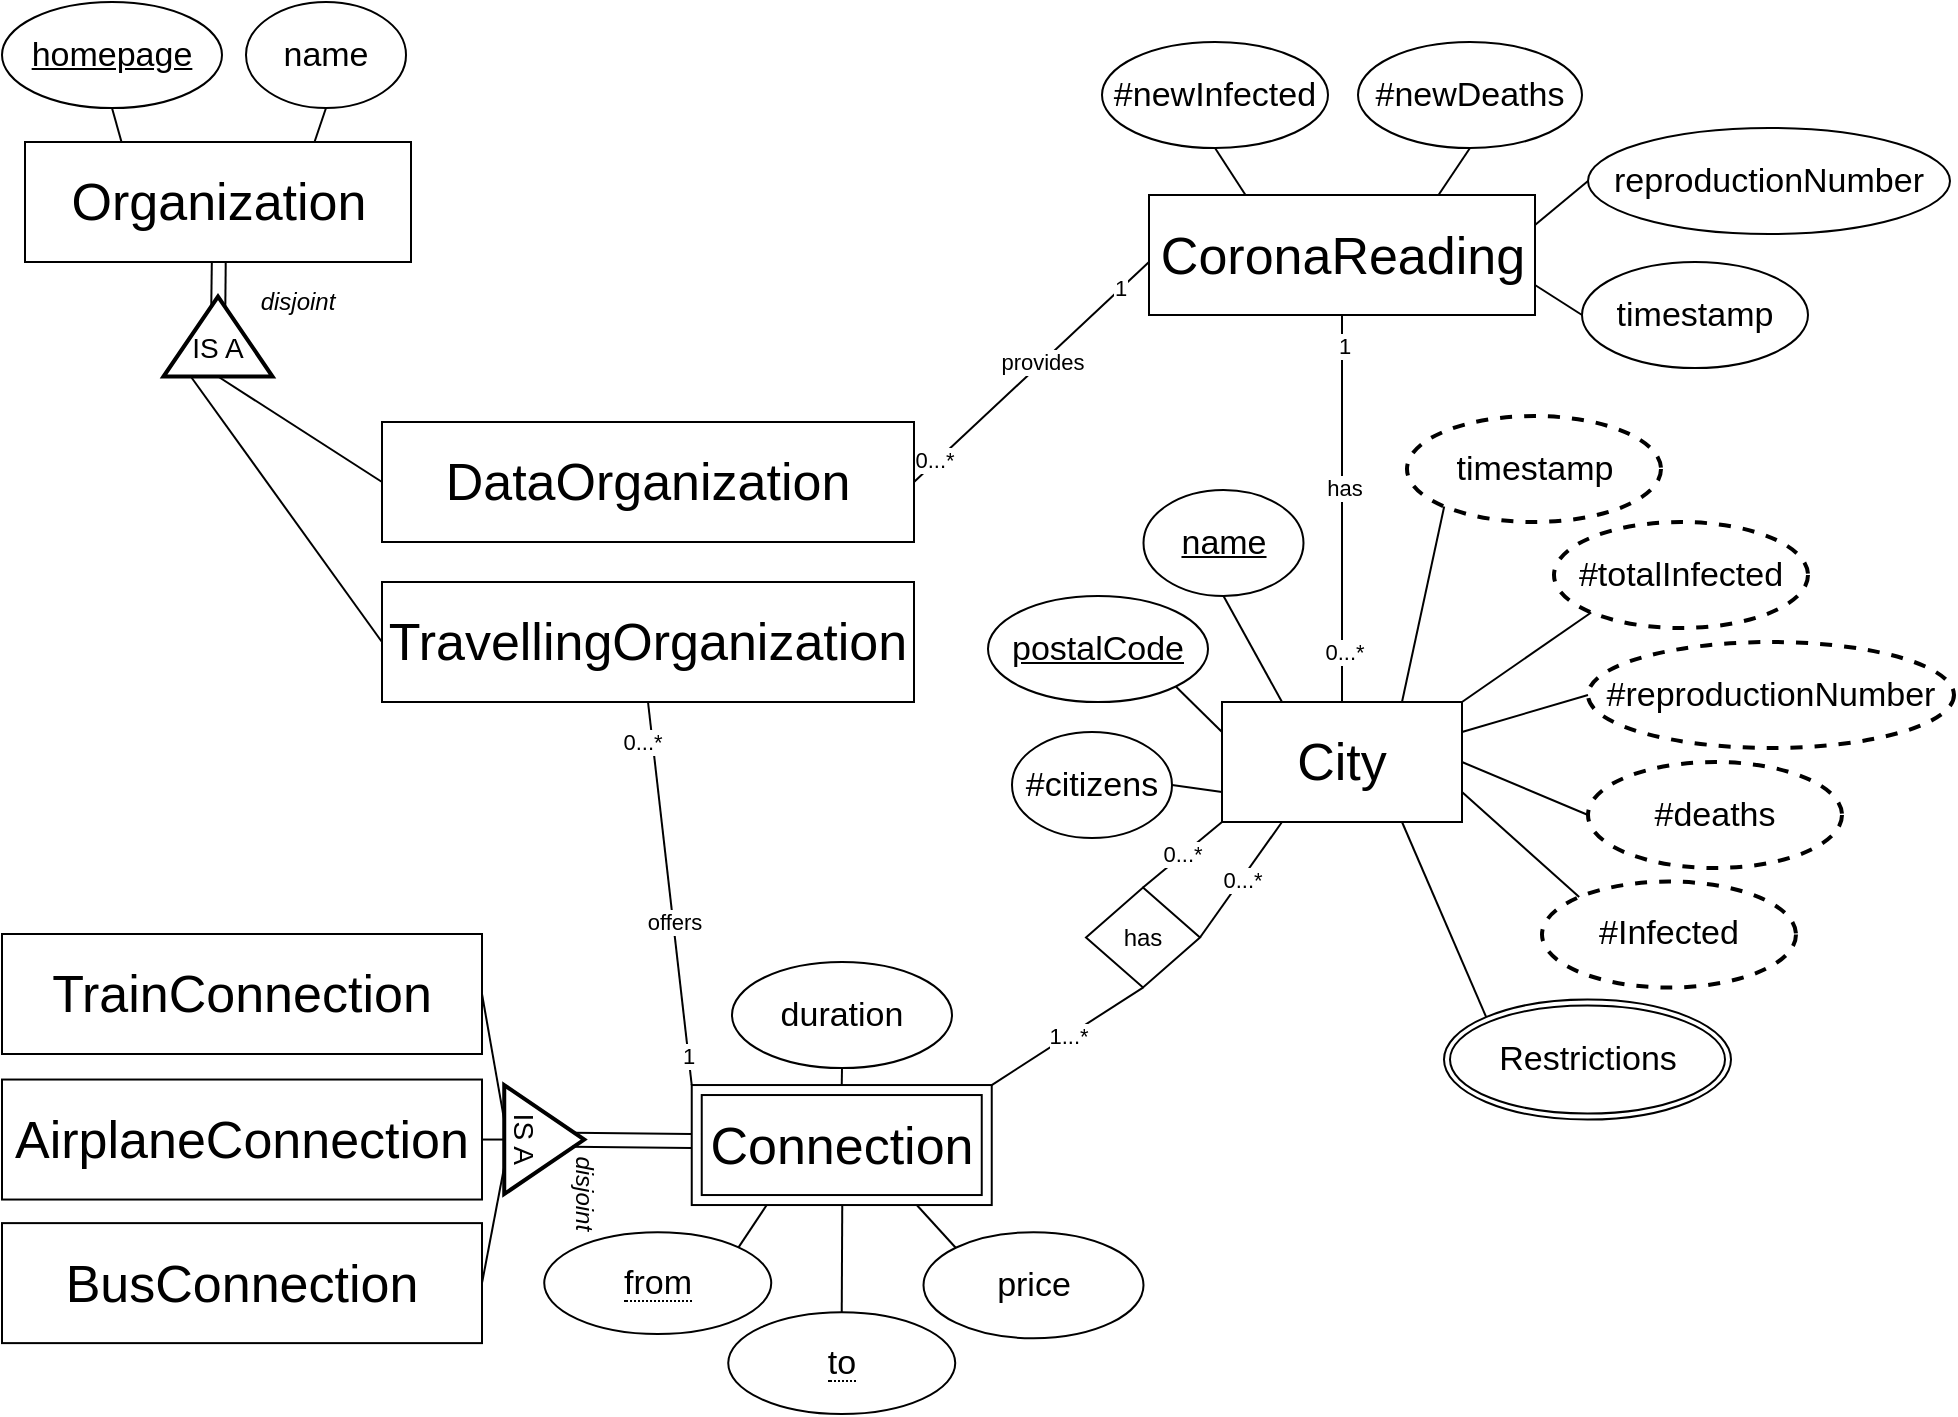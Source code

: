 <mxfile version="13.10.2" type="device"><diagram id="ZjA8rYTFpwmVR6wOcmPj" name="Page-1"><mxGraphModel dx="3822" dy="1540" grid="0" gridSize="10" guides="1" tooltips="1" connect="1" arrows="1" fold="1" page="0" pageScale="1" pageWidth="827" pageHeight="1169" math="0" shadow="0"><root><mxCell id="0"/><mxCell id="1" parent="0"/><mxCell id="8H0sQJCH0B06Cu_fK3J2-17" value="&lt;font style=&quot;font-size: 26px&quot;&gt;City&lt;/font&gt;" style="rounded=0;whiteSpace=wrap;html=1;" parent="1" vertex="1"><mxGeometry x="-1700" y="-160" width="120" height="60" as="geometry"/></mxCell><mxCell id="8H0sQJCH0B06Cu_fK3J2-23" value="&lt;font style=&quot;font-size: 17px&quot;&gt;&lt;u&gt;name&lt;/u&gt;&lt;/font&gt;" style="ellipse;whiteSpace=wrap;html=1;" parent="1" vertex="1"><mxGeometry x="-1739.25" y="-266" width="80" height="53" as="geometry"/></mxCell><mxCell id="8H0sQJCH0B06Cu_fK3J2-24" value="&lt;span style=&quot;font-size: 17px&quot;&gt;&lt;u&gt;postalCode&lt;/u&gt;&lt;/span&gt;" style="ellipse;whiteSpace=wrap;html=1;" parent="1" vertex="1"><mxGeometry x="-1817" y="-213" width="110" height="53" as="geometry"/></mxCell><mxCell id="8H0sQJCH0B06Cu_fK3J2-26" value="" style="endArrow=none;html=1;exitX=1;exitY=1;exitDx=0;exitDy=0;entryX=0;entryY=0.25;entryDx=0;entryDy=0;" parent="1" source="8H0sQJCH0B06Cu_fK3J2-24" target="8H0sQJCH0B06Cu_fK3J2-17" edge="1"><mxGeometry width="50" height="50" relative="1" as="geometry"><mxPoint x="-2108.493" y="-173.935" as="sourcePoint"/><mxPoint x="-1825.5" y="-20.5" as="targetPoint"/></mxGeometry></mxCell><mxCell id="8H0sQJCH0B06Cu_fK3J2-29" value="" style="endArrow=none;html=1;exitX=0.25;exitY=0;exitDx=0;exitDy=0;entryX=0.5;entryY=1;entryDx=0;entryDy=0;" parent="1" source="8H0sQJCH0B06Cu_fK3J2-17" target="8H0sQJCH0B06Cu_fK3J2-23" edge="1"><mxGeometry width="50" height="50" relative="1" as="geometry"><mxPoint x="-2005.5" y="29.5" as="sourcePoint"/><mxPoint x="-2066.884" y="-75.484" as="targetPoint"/></mxGeometry></mxCell><mxCell id="8H0sQJCH0B06Cu_fK3J2-66" value="" style="endArrow=none;html=1;exitX=0.5;exitY=0;exitDx=0;exitDy=0;" parent="1" source="MnN4bnCFbutlqHpsRMHi-7" edge="1"><mxGeometry width="50" height="50" relative="1" as="geometry"><mxPoint x="-2192.38" y="170.02" as="sourcePoint"/><mxPoint x="-1889.88" y="92" as="targetPoint"/></mxGeometry></mxCell><mxCell id="8H0sQJCH0B06Cu_fK3J2-67" value="" style="endArrow=none;html=1;exitX=0.25;exitY=1;exitDx=0;exitDy=0;entryX=1;entryY=0;entryDx=0;entryDy=0;" parent="1" source="MnN4bnCFbutlqHpsRMHi-8" target="MnN4bnCFbutlqHpsRMHi-6" edge="1"><mxGeometry width="50" height="50" relative="1" as="geometry"><mxPoint x="-2215.88" y="135.52" as="sourcePoint"/><mxPoint x="-2185.88" y="115.52" as="targetPoint"/></mxGeometry></mxCell><mxCell id="8H0sQJCH0B06Cu_fK3J2-70" value="&lt;span style=&quot;font-size: 17px&quot;&gt;price&lt;/span&gt;" style="ellipse;whiteSpace=wrap;html=1;" parent="1" vertex="1"><mxGeometry x="-1849.25" y="105.12" width="110" height="53" as="geometry"/></mxCell><mxCell id="8H0sQJCH0B06Cu_fK3J2-71" value="&lt;span style=&quot;font-size: 17px&quot;&gt;duration&lt;/span&gt;" style="ellipse;whiteSpace=wrap;html=1;" parent="1" vertex="1"><mxGeometry x="-1945" y="-30.0" width="110" height="53" as="geometry"/></mxCell><mxCell id="8H0sQJCH0B06Cu_fK3J2-72" value="&lt;span style=&quot;font-size: 17px&quot;&gt;&lt;u&gt;homepage&lt;/u&gt;&lt;/span&gt;" style="ellipse;whiteSpace=wrap;html=1;" parent="1" vertex="1"><mxGeometry x="-2310" y="-510" width="110" height="53" as="geometry"/></mxCell><mxCell id="8H0sQJCH0B06Cu_fK3J2-73" value="" style="endArrow=none;html=1;entryX=0;entryY=0;entryDx=0;entryDy=0;exitX=0.75;exitY=1;exitDx=0;exitDy=0;" parent="1" source="MnN4bnCFbutlqHpsRMHi-8" target="8H0sQJCH0B06Cu_fK3J2-70" edge="1"><mxGeometry width="50" height="50" relative="1" as="geometry"><mxPoint x="-2247.753" y="165.52" as="sourcePoint"/><mxPoint x="-1838.101" y="111.982" as="targetPoint"/></mxGeometry></mxCell><mxCell id="8H0sQJCH0B06Cu_fK3J2-74" value="" style="endArrow=none;html=1;exitX=0.25;exitY=0;exitDx=0;exitDy=0;entryX=0.5;entryY=1;entryDx=0;entryDy=0;" parent="1" source="MnN4bnCFbutlqHpsRMHi-20" target="8H0sQJCH0B06Cu_fK3J2-72" edge="1"><mxGeometry width="50" height="50" relative="1" as="geometry"><mxPoint x="-2486.5" y="-216.5" as="sourcePoint"/><mxPoint x="-2554.5" y="-336.5" as="targetPoint"/></mxGeometry></mxCell><mxCell id="8H0sQJCH0B06Cu_fK3J2-76" value="" style="endArrow=none;html=1;exitX=0.5;exitY=1;exitDx=0;exitDy=0;entryX=0.5;entryY=0;entryDx=0;entryDy=0;" parent="1" source="8H0sQJCH0B06Cu_fK3J2-71" target="MnN4bnCFbutlqHpsRMHi-8" edge="1"><mxGeometry width="50" height="50" relative="1" as="geometry"><mxPoint x="-2195.88" y="219.52" as="sourcePoint"/><mxPoint x="-2252.63" y="105.52" as="targetPoint"/></mxGeometry></mxCell><mxCell id="8H0sQJCH0B06Cu_fK3J2-77" value="&lt;font style=&quot;font-size: 26px&quot;&gt;TrainConnection&lt;/font&gt;" style="rounded=0;whiteSpace=wrap;html=1;" parent="1" vertex="1"><mxGeometry x="-2310" y="-44" width="240" height="60" as="geometry"/></mxCell><mxCell id="8H0sQJCH0B06Cu_fK3J2-78" value="&lt;font style=&quot;font-size: 26px&quot;&gt;AirplaneConnection&lt;/font&gt;" style="rounded=0;whiteSpace=wrap;html=1;" parent="1" vertex="1"><mxGeometry x="-2310" y="28.77" width="240" height="60" as="geometry"/></mxCell><mxCell id="8H0sQJCH0B06Cu_fK3J2-86" value="" style="endArrow=none;html=1;exitX=0.012;exitY=0.373;exitDx=0;exitDy=0;entryX=1;entryY=0.5;entryDx=0;entryDy=0;exitPerimeter=0;" parent="1" source="MnN4bnCFbutlqHpsRMHi-46" target="8H0sQJCH0B06Cu_fK3J2-77" edge="1"><mxGeometry width="50" height="50" relative="1" as="geometry"><mxPoint x="-2288.625" y="176.09" as="sourcePoint"/><mxPoint x="-2077" y="63.52" as="targetPoint"/></mxGeometry></mxCell><mxCell id="8H0sQJCH0B06Cu_fK3J2-87" value="" style="endArrow=none;html=1;entryX=1;entryY=0.5;entryDx=0;entryDy=0;exitX=0;exitY=0.5;exitDx=0;exitDy=0;" parent="1" source="MnN4bnCFbutlqHpsRMHi-46" target="8H0sQJCH0B06Cu_fK3J2-78" edge="1"><mxGeometry width="50" height="50" relative="1" as="geometry"><mxPoint x="-2040" y="70" as="sourcePoint"/><mxPoint x="-2077" y="63.52" as="targetPoint"/></mxGeometry></mxCell><mxCell id="8H0sQJCH0B06Cu_fK3J2-103" value="has" style="rhombus;whiteSpace=wrap;html=1;rotation=0;" parent="1" vertex="1"><mxGeometry x="-1768" y="-67.23" width="57" height="50" as="geometry"/></mxCell><mxCell id="8H0sQJCH0B06Cu_fK3J2-104" value="0...*" style="endArrow=none;html=1;exitX=1;exitY=0.5;exitDx=0;exitDy=0;entryX=0.25;entryY=1;entryDx=0;entryDy=0;" parent="1" source="8H0sQJCH0B06Cu_fK3J2-103" target="8H0sQJCH0B06Cu_fK3J2-17" edge="1"><mxGeometry width="50" height="50" relative="1" as="geometry"><mxPoint x="-1467" y="-242.25" as="sourcePoint"/><mxPoint x="-1942" y="-62.25" as="targetPoint"/></mxGeometry></mxCell><mxCell id="8H0sQJCH0B06Cu_fK3J2-105" value="0...*" style="endArrow=none;html=1;exitX=0.5;exitY=0;exitDx=0;exitDy=0;entryX=0;entryY=1;entryDx=0;entryDy=0;" parent="1" source="8H0sQJCH0B06Cu_fK3J2-103" target="8H0sQJCH0B06Cu_fK3J2-17" edge="1"><mxGeometry width="50" height="50" relative="1" as="geometry"><mxPoint x="-1467" y="-242.25" as="sourcePoint"/><mxPoint x="-2032" y="-62.25" as="targetPoint"/></mxGeometry></mxCell><mxCell id="8H0sQJCH0B06Cu_fK3J2-106" value="1...*" style="endArrow=none;html=1;entryX=1;entryY=0;entryDx=0;entryDy=0;exitX=0.5;exitY=1;exitDx=0;exitDy=0;" parent="1" source="8H0sQJCH0B06Cu_fK3J2-103" target="MnN4bnCFbutlqHpsRMHi-8" edge="1"><mxGeometry width="50" height="50" relative="1" as="geometry"><mxPoint x="-1781.13" y="3.5" as="sourcePoint"/><mxPoint x="-2410.88" y="353.52" as="targetPoint"/></mxGeometry></mxCell><mxCell id="8H0sQJCH0B06Cu_fK3J2-107" value="&lt;font style=&quot;font-size: 17px&quot;&gt;#newInfected&lt;/font&gt;" style="ellipse;whiteSpace=wrap;html=1;" parent="1" vertex="1"><mxGeometry x="-1760" y="-490" width="113" height="53" as="geometry"/></mxCell><mxCell id="8H0sQJCH0B06Cu_fK3J2-108" value="&lt;font style=&quot;font-size: 17px&quot;&gt;#newDeaths&lt;/font&gt;" style="ellipse;whiteSpace=wrap;html=1;" parent="1" vertex="1"><mxGeometry x="-1632" y="-490" width="112" height="53" as="geometry"/></mxCell><mxCell id="8H0sQJCH0B06Cu_fK3J2-109" value="&lt;span style=&quot;font-size: 17px&quot;&gt;#reproductionNumber&lt;/span&gt;" style="ellipse;whiteSpace=wrap;html=1;dashed=1;strokeWidth=2;" parent="1" vertex="1"><mxGeometry x="-1517" y="-190" width="183" height="53" as="geometry"/></mxCell><mxCell id="8H0sQJCH0B06Cu_fK3J2-110" value="&lt;font style=&quot;font-size: 17px&quot;&gt;#totalInfected&lt;/font&gt;" style="ellipse;whiteSpace=wrap;html=1;dashed=1;strokeWidth=2;" parent="1" vertex="1"><mxGeometry x="-1534" y="-250" width="127" height="53" as="geometry"/></mxCell><mxCell id="8H0sQJCH0B06Cu_fK3J2-111" value="&lt;font style=&quot;font-size: 17px&quot;&gt;#citizens&lt;/font&gt;" style="ellipse;whiteSpace=wrap;html=1;" parent="1" vertex="1"><mxGeometry x="-1805" y="-145" width="80" height="53" as="geometry"/></mxCell><mxCell id="8H0sQJCH0B06Cu_fK3J2-112" value="" style="endArrow=none;html=1;entryX=0.5;entryY=1;entryDx=0;entryDy=0;exitX=0.25;exitY=0;exitDx=0;exitDy=0;" parent="1" source="MnN4bnCFbutlqHpsRMHi-1" target="8H0sQJCH0B06Cu_fK3J2-107" edge="1"><mxGeometry width="50" height="50" relative="1" as="geometry"><mxPoint x="-2628" y="64" as="sourcePoint"/><mxPoint x="-2138.5" y="241.75" as="targetPoint"/></mxGeometry></mxCell><mxCell id="8H0sQJCH0B06Cu_fK3J2-113" value="" style="endArrow=none;html=1;exitX=0.75;exitY=0;exitDx=0;exitDy=0;entryX=0.5;entryY=1;entryDx=0;entryDy=0;" parent="1" source="MnN4bnCFbutlqHpsRMHi-1" target="8H0sQJCH0B06Cu_fK3J2-108" edge="1"><mxGeometry width="50" height="50" relative="1" as="geometry"><mxPoint x="-2188.5" y="291.75" as="sourcePoint"/><mxPoint x="-2138.5" y="241.75" as="targetPoint"/></mxGeometry></mxCell><mxCell id="8H0sQJCH0B06Cu_fK3J2-114" value="" style="endArrow=none;html=1;exitX=1;exitY=0.25;exitDx=0;exitDy=0;entryX=0;entryY=0.5;entryDx=0;entryDy=0;" parent="1" source="8H0sQJCH0B06Cu_fK3J2-17" target="8H0sQJCH0B06Cu_fK3J2-109" edge="1"><mxGeometry width="50" height="50" relative="1" as="geometry"><mxPoint x="-1918.5" y="-30.5" as="sourcePoint"/><mxPoint x="-1868.5" y="-80.5" as="targetPoint"/></mxGeometry></mxCell><mxCell id="8H0sQJCH0B06Cu_fK3J2-115" value="" style="endArrow=none;html=1;exitX=1;exitY=0;exitDx=0;exitDy=0;entryX=0;entryY=1;entryDx=0;entryDy=0;" parent="1" source="8H0sQJCH0B06Cu_fK3J2-17" target="8H0sQJCH0B06Cu_fK3J2-110" edge="1"><mxGeometry width="50" height="50" relative="1" as="geometry"><mxPoint x="-1918.5" y="-30.5" as="sourcePoint"/><mxPoint x="-1868.5" y="-80.5" as="targetPoint"/></mxGeometry></mxCell><mxCell id="8H0sQJCH0B06Cu_fK3J2-116" value="" style="endArrow=none;html=1;exitX=0;exitY=0.75;exitDx=0;exitDy=0;entryX=1;entryY=0.5;entryDx=0;entryDy=0;" parent="1" source="8H0sQJCH0B06Cu_fK3J2-17" target="8H0sQJCH0B06Cu_fK3J2-111" edge="1"><mxGeometry width="50" height="50" relative="1" as="geometry"><mxPoint x="-1918.5" y="-160.5" as="sourcePoint"/><mxPoint x="-1868.5" y="-210.5" as="targetPoint"/></mxGeometry></mxCell><mxCell id="8H0sQJCH0B06Cu_fK3J2-234" value="" style="endArrow=none;html=1;exitX=0;exitY=0;exitDx=0;exitDy=0;entryX=0.75;entryY=1;entryDx=0;entryDy=0;" parent="1" source="MnN4bnCFbutlqHpsRMHi-19" target="8H0sQJCH0B06Cu_fK3J2-17" edge="1"><mxGeometry width="50" height="50" relative="1" as="geometry"><mxPoint x="-1882.848" y="-328.487" as="sourcePoint"/><mxPoint x="-1450" y="-252.25" as="targetPoint"/></mxGeometry></mxCell><mxCell id="8H0sQJCH0B06Cu_fK3J2-240" value="&lt;font style=&quot;font-size: 26px&quot;&gt;BusConnection&lt;/font&gt;" style="rounded=0;whiteSpace=wrap;html=1;" parent="1" vertex="1"><mxGeometry x="-2310" y="100.56" width="240" height="60" as="geometry"/></mxCell><mxCell id="8H0sQJCH0B06Cu_fK3J2-241" value="" style="endArrow=none;html=1;exitX=1;exitY=0.5;exitDx=0;exitDy=0;entryX=0;entryY=0.75;entryDx=0;entryDy=0;" parent="1" source="8H0sQJCH0B06Cu_fK3J2-240" target="MnN4bnCFbutlqHpsRMHi-46" edge="1"><mxGeometry width="50" height="50" relative="1" as="geometry"><mxPoint x="-2127" y="43.52" as="sourcePoint"/><mxPoint x="-2275" y="176.09" as="targetPoint"/></mxGeometry></mxCell><mxCell id="MnN4bnCFbutlqHpsRMHi-1" value="&lt;font style=&quot;font-size: 26px&quot;&gt;CoronaReading&lt;/font&gt;" style="rounded=0;whiteSpace=wrap;html=1;" parent="1" vertex="1"><mxGeometry x="-1736.5" y="-413.5" width="193" height="60" as="geometry"/></mxCell><mxCell id="MnN4bnCFbutlqHpsRMHi-6" value="&lt;span style=&quot;border-bottom: 1px dotted&quot;&gt;&lt;font style=&quot;font-size: 17px&quot;&gt;from&lt;/font&gt;&lt;/span&gt;" style="ellipse;whiteSpace=wrap;html=1;align=center;" parent="1" vertex="1"><mxGeometry x="-2038.88" y="105.12" width="113.5" height="50.88" as="geometry"/></mxCell><mxCell id="MnN4bnCFbutlqHpsRMHi-7" value="&lt;span style=&quot;border-bottom: 1px dotted&quot;&gt;&lt;font style=&quot;font-size: 17px&quot;&gt;to&lt;/font&gt;&lt;/span&gt;" style="ellipse;whiteSpace=wrap;html=1;align=center;" parent="1" vertex="1"><mxGeometry x="-1946.88" y="145.12" width="113.5" height="50.88" as="geometry"/></mxCell><mxCell id="MnN4bnCFbutlqHpsRMHi-8" value="&lt;span style=&quot;font-size: 26px&quot;&gt;Connection&lt;/span&gt;" style="shape=ext;margin=3;double=1;whiteSpace=wrap;html=1;align=center;" parent="1" vertex="1"><mxGeometry x="-1965.13" y="31.52" width="150" height="60" as="geometry"/></mxCell><mxCell id="MnN4bnCFbutlqHpsRMHi-12" value="has" style="endArrow=none;html=1;entryX=0.5;entryY=0;entryDx=0;entryDy=0;exitX=0.5;exitY=1;exitDx=0;exitDy=0;" parent="1" source="MnN4bnCFbutlqHpsRMHi-1" target="8H0sQJCH0B06Cu_fK3J2-17" edge="1"><mxGeometry x="-0.112" y="1" width="50" height="50" relative="1" as="geometry"><mxPoint x="-2340" y="190" as="sourcePoint"/><mxPoint x="-2290" y="140" as="targetPoint"/><mxPoint as="offset"/></mxGeometry></mxCell><mxCell id="MnN4bnCFbutlqHpsRMHi-13" value="1" style="edgeLabel;html=1;align=center;verticalAlign=middle;resizable=0;points=[];" parent="MnN4bnCFbutlqHpsRMHi-12" vertex="1" connectable="0"><mxGeometry x="-0.846" y="1" relative="1" as="geometry"><mxPoint as="offset"/></mxGeometry></mxCell><mxCell id="MnN4bnCFbutlqHpsRMHi-14" value="0...*" style="edgeLabel;html=1;align=center;verticalAlign=middle;resizable=0;points=[];" parent="MnN4bnCFbutlqHpsRMHi-12" vertex="1" connectable="0"><mxGeometry x="0.735" y="1" relative="1" as="geometry"><mxPoint as="offset"/></mxGeometry></mxCell><mxCell id="MnN4bnCFbutlqHpsRMHi-17" value="&lt;span style=&quot;font-size: 26px&quot;&gt;TravellingOrganization&lt;/span&gt;" style="rounded=0;whiteSpace=wrap;html=1;" parent="1" vertex="1"><mxGeometry x="-2120" y="-220" width="266" height="60" as="geometry"/></mxCell><mxCell id="MnN4bnCFbutlqHpsRMHi-19" value="&lt;span style=&quot;font-size: 17px&quot;&gt;Restrictions&lt;/span&gt;" style="ellipse;shape=doubleEllipse;margin=3;whiteSpace=wrap;html=1;align=center;" parent="1" vertex="1"><mxGeometry x="-1589" y="-11.23" width="143.5" height="60" as="geometry"/></mxCell><mxCell id="MnN4bnCFbutlqHpsRMHi-20" value="&lt;span style=&quot;font-size: 26px&quot;&gt;Organization&lt;/span&gt;" style="rounded=0;whiteSpace=wrap;html=1;" parent="1" vertex="1"><mxGeometry x="-2298.5" y="-440" width="193" height="60" as="geometry"/></mxCell><mxCell id="MnN4bnCFbutlqHpsRMHi-21" value="" style="triangle;whiteSpace=wrap;html=1;strokeWidth=2;rotation=-90;" parent="1" vertex="1"><mxGeometry x="-2222" y="-370" width="40" height="54.5" as="geometry"/></mxCell><mxCell id="MnN4bnCFbutlqHpsRMHi-22" value="&lt;font style=&quot;font-size: 14px&quot;&gt;IS A&lt;/font&gt;" style="text;html=1;strokeColor=none;fillColor=none;align=center;verticalAlign=middle;whiteSpace=wrap;rounded=0;" parent="1" vertex="1"><mxGeometry x="-2222" y="-347" width="40" height="20" as="geometry"/></mxCell><mxCell id="MnN4bnCFbutlqHpsRMHi-23" value="&lt;i&gt;disjoint&lt;/i&gt;" style="text;html=1;strokeColor=none;fillColor=none;align=center;verticalAlign=middle;whiteSpace=wrap;rounded=0;" parent="1" vertex="1"><mxGeometry x="-2182" y="-370" width="40" height="20" as="geometry"/></mxCell><mxCell id="MnN4bnCFbutlqHpsRMHi-24" value="" style="endArrow=none;html=1;entryX=0.52;entryY=1.005;entryDx=0;entryDy=0;entryPerimeter=0;exitX=0.846;exitY=0.567;exitDx=0;exitDy=0;exitPerimeter=0;" parent="1" source="MnN4bnCFbutlqHpsRMHi-21" target="MnN4bnCFbutlqHpsRMHi-20" edge="1"><mxGeometry width="50" height="50" relative="1" as="geometry"><mxPoint x="-2546.5" y="-196.5" as="sourcePoint"/><mxPoint x="-2546.768" y="-224.76" as="targetPoint"/></mxGeometry></mxCell><mxCell id="MnN4bnCFbutlqHpsRMHi-25" value="" style="endArrow=none;html=1;exitX=0.861;exitY=0.438;exitDx=0;exitDy=0;exitPerimeter=0;entryX=0.484;entryY=1.005;entryDx=0;entryDy=0;entryPerimeter=0;" parent="1" source="MnN4bnCFbutlqHpsRMHi-21" target="MnN4bnCFbutlqHpsRMHi-20" edge="1"><mxGeometry width="50" height="50" relative="1" as="geometry"><mxPoint x="-2556.61" y="-181.22" as="sourcePoint"/><mxPoint x="-2556.764" y="-225.12" as="targetPoint"/></mxGeometry></mxCell><mxCell id="MnN4bnCFbutlqHpsRMHi-27" value="" style="endArrow=none;html=1;exitX=0;exitY=0.5;exitDx=0;exitDy=0;entryX=0;entryY=0.5;entryDx=0;entryDy=0;" parent="1" source="MnN4bnCFbutlqHpsRMHi-21" target="MnN4bnCFbutlqHpsRMHi-16" edge="1"><mxGeometry width="50" height="50" relative="1" as="geometry"><mxPoint x="-2541.5" y="-226.5" as="sourcePoint"/><mxPoint x="-2491.5" y="-276.5" as="targetPoint"/></mxGeometry></mxCell><mxCell id="MnN4bnCFbutlqHpsRMHi-28" value="" style="endArrow=none;html=1;exitX=0;exitY=0.25;exitDx=0;exitDy=0;entryX=0;entryY=0.5;entryDx=0;entryDy=0;" parent="1" source="MnN4bnCFbutlqHpsRMHi-21" target="MnN4bnCFbutlqHpsRMHi-17" edge="1"><mxGeometry width="50" height="50" relative="1" as="geometry"><mxPoint x="-2541.5" y="-226.5" as="sourcePoint"/><mxPoint x="-2491.5" y="-276.5" as="targetPoint"/></mxGeometry></mxCell><mxCell id="MnN4bnCFbutlqHpsRMHi-42" value="&lt;font style=&quot;font-size: 17px&quot;&gt;#Infected&lt;/font&gt;" style="ellipse;whiteSpace=wrap;html=1;dashed=1;strokeWidth=2;" parent="1" vertex="1"><mxGeometry x="-1540" y="-70.23" width="127" height="53" as="geometry"/></mxCell><mxCell id="MnN4bnCFbutlqHpsRMHi-43" value="&lt;font style=&quot;font-size: 17px&quot;&gt;#deaths&lt;/font&gt;" style="ellipse;whiteSpace=wrap;html=1;dashed=1;strokeWidth=2;" parent="1" vertex="1"><mxGeometry x="-1517" y="-130" width="127" height="53" as="geometry"/></mxCell><mxCell id="MnN4bnCFbutlqHpsRMHi-44" value="" style="endArrow=none;html=1;entryX=0;entryY=0.5;entryDx=0;entryDy=0;exitX=1;exitY=0.5;exitDx=0;exitDy=0;" parent="1" source="8H0sQJCH0B06Cu_fK3J2-17" target="MnN4bnCFbutlqHpsRMHi-43" edge="1"><mxGeometry width="50" height="50" relative="1" as="geometry"><mxPoint x="-1670" y="-60" as="sourcePoint"/><mxPoint x="-1620" y="-110" as="targetPoint"/></mxGeometry></mxCell><mxCell id="MnN4bnCFbutlqHpsRMHi-45" value="" style="endArrow=none;html=1;exitX=0;exitY=0;exitDx=0;exitDy=0;entryX=1;entryY=0.75;entryDx=0;entryDy=0;" parent="1" source="MnN4bnCFbutlqHpsRMHi-42" target="8H0sQJCH0B06Cu_fK3J2-17" edge="1"><mxGeometry width="50" height="50" relative="1" as="geometry"><mxPoint x="-1670" y="-60" as="sourcePoint"/><mxPoint x="-1620" y="-110" as="targetPoint"/></mxGeometry></mxCell><mxCell id="MnN4bnCFbutlqHpsRMHi-46" value="" style="triangle;whiteSpace=wrap;html=1;strokeWidth=2;rotation=0;" parent="1" vertex="1"><mxGeometry x="-2058.88" y="31.52" width="40" height="54.5" as="geometry"/></mxCell><mxCell id="MnN4bnCFbutlqHpsRMHi-47" value="&lt;font style=&quot;font-size: 14px&quot;&gt;IS A&lt;/font&gt;" style="text;html=1;strokeColor=none;fillColor=none;align=center;verticalAlign=middle;whiteSpace=wrap;rounded=0;rotation=90;" parent="1" vertex="1"><mxGeometry x="-2068.88" y="48.77" width="40" height="20" as="geometry"/></mxCell><mxCell id="MnN4bnCFbutlqHpsRMHi-49" value="" style="endArrow=none;html=1;entryX=0.001;entryY=0.617;entryDx=0;entryDy=0;exitX=0.846;exitY=0.567;exitDx=0;exitDy=0;exitPerimeter=0;entryPerimeter=0;" parent="1" source="MnN4bnCFbutlqHpsRMHi-46" edge="1"><mxGeometry width="50" height="50" relative="1" as="geometry"><mxPoint x="-2136.83" y="54.34" as="sourcePoint"/><mxPoint x="-1965.133" y="63.04" as="targetPoint"/></mxGeometry></mxCell><mxCell id="MnN4bnCFbutlqHpsRMHi-50" value="" style="endArrow=none;html=1;exitX=0.861;exitY=0.438;exitDx=0;exitDy=0;exitPerimeter=0;entryX=0;entryY=0.5;entryDx=0;entryDy=0;" parent="1" source="MnN4bnCFbutlqHpsRMHi-46" edge="1"><mxGeometry width="50" height="50" relative="1" as="geometry"><mxPoint x="-2146.94" y="69.62" as="sourcePoint"/><mxPoint x="-1965.33" y="56.02" as="targetPoint"/></mxGeometry></mxCell><mxCell id="MnN4bnCFbutlqHpsRMHi-48" value="&lt;i&gt;disjoint&lt;/i&gt;" style="text;html=1;strokeColor=none;fillColor=none;align=center;verticalAlign=middle;whiteSpace=wrap;rounded=0;rotation=90;" parent="1" vertex="1"><mxGeometry x="-2038.88" y="76.0" width="40" height="20" as="geometry"/></mxCell><mxCell id="MnN4bnCFbutlqHpsRMHi-16" value="&lt;span style=&quot;font-size: 26px&quot;&gt;DataOrganization&lt;/span&gt;" style="rounded=0;whiteSpace=wrap;html=1;" parent="1" vertex="1"><mxGeometry x="-2120" y="-300" width="266" height="60" as="geometry"/></mxCell><mxCell id="MnN4bnCFbutlqHpsRMHi-52" value="offers" style="endArrow=none;html=1;exitX=0;exitY=0;exitDx=0;exitDy=0;entryX=0.5;entryY=1;entryDx=0;entryDy=0;" parent="1" source="MnN4bnCFbutlqHpsRMHi-8" target="MnN4bnCFbutlqHpsRMHi-17" edge="1"><mxGeometry x="-0.149" width="50" height="50" relative="1" as="geometry"><mxPoint x="-1946.25" y="-14.48" as="sourcePoint"/><mxPoint x="-2374" y="-190" as="targetPoint"/><mxPoint as="offset"/></mxGeometry></mxCell><mxCell id="MnN4bnCFbutlqHpsRMHi-53" value="1" style="edgeLabel;html=1;align=center;verticalAlign=middle;resizable=0;points=[];" parent="MnN4bnCFbutlqHpsRMHi-52" vertex="1" connectable="0"><mxGeometry x="-0.852" relative="1" as="geometry"><mxPoint as="offset"/></mxGeometry></mxCell><mxCell id="MnN4bnCFbutlqHpsRMHi-54" value="0...*" style="edgeLabel;html=1;align=center;verticalAlign=middle;resizable=0;points=[];" parent="MnN4bnCFbutlqHpsRMHi-52" vertex="1" connectable="0"><mxGeometry x="-0.141" relative="1" as="geometry"><mxPoint x="-15.51" y="-89.55" as="offset"/></mxGeometry></mxCell><mxCell id="MnN4bnCFbutlqHpsRMHi-55" value="&lt;font style=&quot;font-size: 17px&quot;&gt;name&lt;/font&gt;" style="ellipse;whiteSpace=wrap;html=1;" parent="1" vertex="1"><mxGeometry x="-2188" y="-510" width="80" height="53" as="geometry"/></mxCell><mxCell id="MnN4bnCFbutlqHpsRMHi-56" value="" style="endArrow=none;html=1;entryX=0.75;entryY=0;entryDx=0;entryDy=0;exitX=0.5;exitY=1;exitDx=0;exitDy=0;" parent="1" source="MnN4bnCFbutlqHpsRMHi-55" target="MnN4bnCFbutlqHpsRMHi-20" edge="1"><mxGeometry width="50" height="50" relative="1" as="geometry"><mxPoint x="-1910" y="-230" as="sourcePoint"/><mxPoint x="-1860" y="-280" as="targetPoint"/></mxGeometry></mxCell><mxCell id="MnN4bnCFbutlqHpsRMHi-57" value="" style="endArrow=none;html=1;entryX=1;entryY=0.5;entryDx=0;entryDy=0;exitX=0;exitY=0.5;exitDx=0;exitDy=0;" parent="1" target="MnN4bnCFbutlqHpsRMHi-16" edge="1"><mxGeometry width="50" height="50" relative="1" as="geometry"><mxPoint x="-1736.5" y="-380" as="sourcePoint"/><mxPoint x="-1854" y="-380" as="targetPoint"/></mxGeometry></mxCell><mxCell id="MnN4bnCFbutlqHpsRMHi-58" value="provides" style="edgeLabel;html=1;align=center;verticalAlign=middle;resizable=0;points=[];" parent="MnN4bnCFbutlqHpsRMHi-57" vertex="1" connectable="0"><mxGeometry x="0.76" relative="1" as="geometry"><mxPoint x="49.5" y="-46.62" as="offset"/></mxGeometry></mxCell><mxCell id="MnN4bnCFbutlqHpsRMHi-59" value="0...*" style="edgeLabel;html=1;align=center;verticalAlign=middle;resizable=0;points=[];" parent="MnN4bnCFbutlqHpsRMHi-57" vertex="1" connectable="0"><mxGeometry x="0.817" y="-1" relative="1" as="geometry"><mxPoint as="offset"/></mxGeometry></mxCell><mxCell id="MnN4bnCFbutlqHpsRMHi-60" value="1" style="edgeLabel;html=1;align=center;verticalAlign=middle;resizable=0;points=[];" parent="MnN4bnCFbutlqHpsRMHi-57" vertex="1" connectable="0"><mxGeometry x="-0.757" y="-1" relative="1" as="geometry"><mxPoint as="offset"/></mxGeometry></mxCell><mxCell id="MnN4bnCFbutlqHpsRMHi-61" value="&lt;font style=&quot;font-size: 17px&quot;&gt;timestamp&lt;/font&gt;" style="ellipse;whiteSpace=wrap;html=1;" parent="1" vertex="1"><mxGeometry x="-1520" y="-380" width="113" height="53" as="geometry"/></mxCell><mxCell id="MnN4bnCFbutlqHpsRMHi-62" value="&lt;font style=&quot;font-size: 17px&quot;&gt;reproductionNumber&lt;/font&gt;" style="ellipse;whiteSpace=wrap;html=1;" parent="1" vertex="1"><mxGeometry x="-1517" y="-447" width="181" height="53" as="geometry"/></mxCell><mxCell id="MnN4bnCFbutlqHpsRMHi-63" value="" style="endArrow=none;html=1;entryX=0;entryY=0.5;entryDx=0;entryDy=0;exitX=1;exitY=0.75;exitDx=0;exitDy=0;" parent="1" source="MnN4bnCFbutlqHpsRMHi-1" target="MnN4bnCFbutlqHpsRMHi-61" edge="1"><mxGeometry width="50" height="50" relative="1" as="geometry"><mxPoint x="-1709" y="-277" as="sourcePoint"/><mxPoint x="-1659" y="-327" as="targetPoint"/></mxGeometry></mxCell><mxCell id="MnN4bnCFbutlqHpsRMHi-64" value="" style="endArrow=none;html=1;entryX=0;entryY=0.5;entryDx=0;entryDy=0;exitX=1;exitY=0.25;exitDx=0;exitDy=0;" parent="1" source="MnN4bnCFbutlqHpsRMHi-1" target="MnN4bnCFbutlqHpsRMHi-62" edge="1"><mxGeometry width="50" height="50" relative="1" as="geometry"><mxPoint x="-1709" y="-277" as="sourcePoint"/><mxPoint x="-1659" y="-327" as="targetPoint"/></mxGeometry></mxCell><mxCell id="MnN4bnCFbutlqHpsRMHi-65" value="&lt;font style=&quot;font-size: 17px&quot;&gt;timestamp&lt;/font&gt;" style="ellipse;whiteSpace=wrap;html=1;dashed=1;strokeWidth=2;" parent="1" vertex="1"><mxGeometry x="-1607.5" y="-303" width="127" height="53" as="geometry"/></mxCell><mxCell id="MnN4bnCFbutlqHpsRMHi-66" value="" style="endArrow=none;html=1;entryX=0;entryY=1;entryDx=0;entryDy=0;exitX=0.75;exitY=0;exitDx=0;exitDy=0;" parent="1" source="8H0sQJCH0B06Cu_fK3J2-17" target="MnN4bnCFbutlqHpsRMHi-65" edge="1"><mxGeometry width="50" height="50" relative="1" as="geometry"><mxPoint x="-1680" y="-210" as="sourcePoint"/><mxPoint x="-1630" y="-260" as="targetPoint"/></mxGeometry></mxCell></root></mxGraphModel></diagram></mxfile>